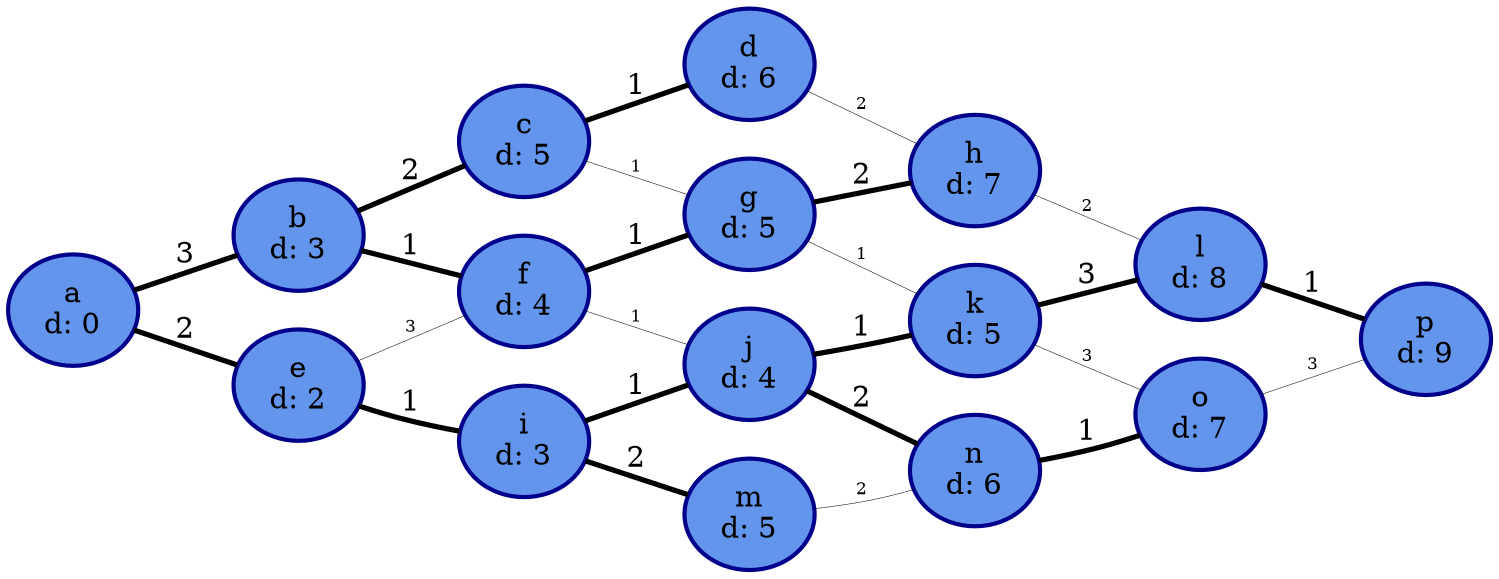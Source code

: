 digraph {
	rankdir = LR;
	node[shape=oval, style="filled", penwidth=2, color="darkblue" fillcolor="cornflowerblue"];
	a[label="a\nd: 0"];
	b[label="b\nd: 3"];
	e[label="e\nd: 2"];
	c[label="c\nd: 5"];
	f[label="f\nd: 4"];
	d[label="d\nd: 6"];
	g[label="g\nd: 5"];
	h[label="h\nd: 7"];
	i[label="i\nd: 3"];
	j[label="j\nd: 4"];
	k[label="k\nd: 5"];
	l[label="l\nd: 8"];
	m[label="m\nd: 5"];
	n[label="n\nd: 6"];
	o[label="o\nd: 7"];
	p[label="p\nd: 9"];

	edge[dir = none];
	o -> p [penwidth=0.25, fontsize=8, label="3"];
	n -> o [penwidth=2.5, label="1"];
	j -> n [penwidth=2.5, label="2"];
	i -> j [penwidth=2.5, label="1"];
	g -> h [penwidth=2.5, label="2"];
	m -> n [penwidth=0.25, fontsize=8, label="2"];
	l -> p [penwidth=2.5, label="1"];
	b -> c [penwidth=2.5, label="2"];
	c -> g [penwidth=0.25, fontsize=8, label="1"];
	i -> m [penwidth=2.5, label="2"];
	f -> g [penwidth=2.5, label="1"];
	g -> k [penwidth=0.25, fontsize=8, label="1"];
	c -> d [penwidth=2.5, label="1"];
	d -> h [penwidth=0.25, fontsize=8, label="2"];
	e -> i [penwidth=2.5, label="1"];
	h -> l [penwidth=0.25, fontsize=8, label="2"];
	b -> f [penwidth=2.5, label="1"];
	j -> k [penwidth=2.5, label="1"];
	e -> f [penwidth=0.25, fontsize=8, label="3"];
	k -> l [penwidth=2.5, label="3"];
	a -> e [penwidth=2.5, label="2"];
	f -> j [penwidth=0.25, fontsize=8, label="1"];
	k -> o [penwidth=0.25, fontsize=8, label="3"];
	a -> b [penwidth=2.5, label="3"];
}
